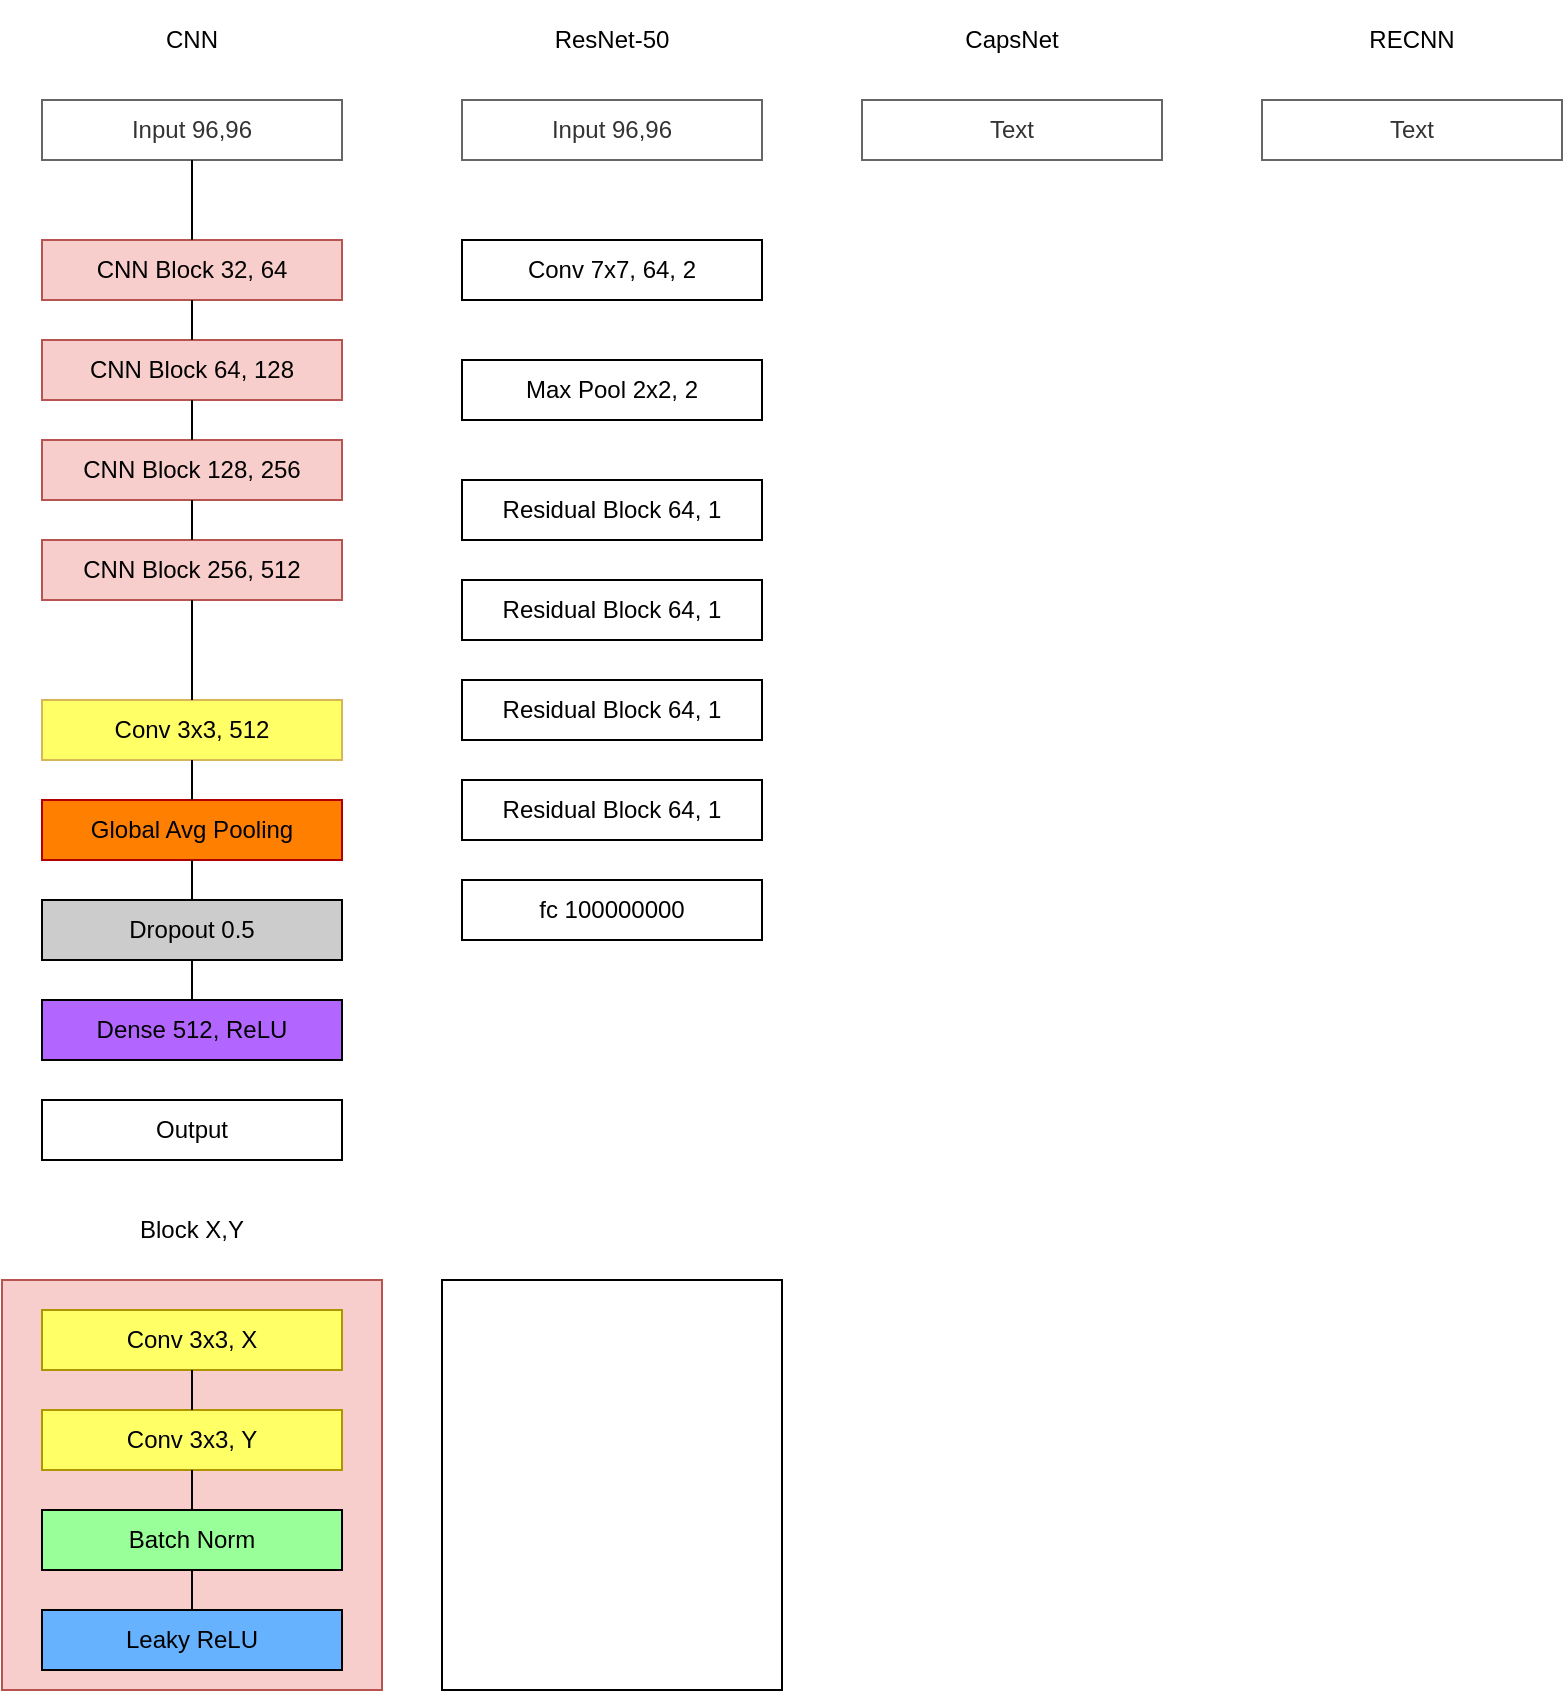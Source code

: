 <mxfile version="10.6.9" type="github"><diagram id="hCHUxjAbMQkVVXDbxsOL" name="Page-1"><mxGraphModel dx="964" dy="540" grid="1" gridSize="10" guides="1" tooltips="1" connect="1" arrows="1" fold="1" page="1" pageScale="1" pageWidth="850" pageHeight="1100" math="0" shadow="0"><root><mxCell id="0"/><mxCell id="1" parent="0"/><mxCell id="RbNNg4C07230pU2p2bVH-59" value="" style="rounded=0;whiteSpace=wrap;html=1;fillColor=#f8cecc;strokeColor=#b85450;" vertex="1" parent="1"><mxGeometry x="10" y="680" width="190" height="205" as="geometry"/></mxCell><mxCell id="RbNNg4C07230pU2p2bVH-1" value="Input 96,96" style="text;html=1;strokeColor=#666666;fillColor=#FFFFFF;align=center;verticalAlign=middle;whiteSpace=wrap;rounded=0;fontColor=#333333;" vertex="1" parent="1"><mxGeometry x="30" y="90" width="150" height="30" as="geometry"/></mxCell><mxCell id="RbNNg4C07230pU2p2bVH-3" value="Input 96,96" style="text;html=1;strokeColor=#666666;fillColor=#FFFFFF;align=center;verticalAlign=middle;whiteSpace=wrap;rounded=0;fontColor=#333333;" vertex="1" parent="1"><mxGeometry x="240" y="90" width="150" height="30" as="geometry"/></mxCell><mxCell id="RbNNg4C07230pU2p2bVH-4" value="Text" style="text;html=1;strokeColor=#666666;fillColor=#FFFFFF;align=center;verticalAlign=middle;whiteSpace=wrap;rounded=0;fontColor=#333333;" vertex="1" parent="1"><mxGeometry x="440" y="90" width="150" height="30" as="geometry"/></mxCell><mxCell id="RbNNg4C07230pU2p2bVH-5" value="CNN" style="text;html=1;strokeColor=none;fillColor=none;align=center;verticalAlign=middle;whiteSpace=wrap;rounded=0;" vertex="1" parent="1"><mxGeometry x="30" y="40" width="150" height="40" as="geometry"/></mxCell><mxCell id="RbNNg4C07230pU2p2bVH-9" value="ResNet-50" style="text;html=1;strokeColor=none;fillColor=none;align=center;verticalAlign=middle;whiteSpace=wrap;rounded=0;" vertex="1" parent="1"><mxGeometry x="240" y="40" width="150" height="40" as="geometry"/></mxCell><mxCell id="RbNNg4C07230pU2p2bVH-10" value="CapsNet" style="text;html=1;strokeColor=none;fillColor=none;align=center;verticalAlign=middle;whiteSpace=wrap;rounded=0;" vertex="1" parent="1"><mxGeometry x="440" y="40" width="150" height="40" as="geometry"/></mxCell><mxCell id="RbNNg4C07230pU2p2bVH-11" value="Text" style="text;html=1;strokeColor=#666666;fillColor=#FFFFFF;align=center;verticalAlign=middle;whiteSpace=wrap;rounded=0;fontColor=#333333;" vertex="1" parent="1"><mxGeometry x="640" y="90" width="150" height="30" as="geometry"/></mxCell><mxCell id="RbNNg4C07230pU2p2bVH-12" value="RECNN" style="text;html=1;strokeColor=none;fillColor=none;align=center;verticalAlign=middle;whiteSpace=wrap;rounded=0;" vertex="1" parent="1"><mxGeometry x="640" y="40" width="150" height="40" as="geometry"/></mxCell><mxCell id="RbNNg4C07230pU2p2bVH-14" value="&lt;font color=&quot;#00000F&quot;&gt;Conv 3x3, X&lt;/font&gt;" style="rounded=0;whiteSpace=wrap;html=1;fillColor=#FFFF66;strokeColor=#B09500;fontColor=#ffffff;" vertex="1" parent="1"><mxGeometry x="30" y="695" width="150" height="30" as="geometry"/></mxCell><mxCell id="RbNNg4C07230pU2p2bVH-20" value="&lt;font color=&quot;#00000F&quot;&gt;Conv 3x3, Y&lt;/font&gt;" style="rounded=0;whiteSpace=wrap;html=1;fillColor=#FFFF66;strokeColor=#B09500;fontColor=#ffffff;" vertex="1" parent="1"><mxGeometry x="30" y="745" width="150" height="30" as="geometry"/></mxCell><mxCell id="RbNNg4C07230pU2p2bVH-21" value="" style="endArrow=none;html=1;entryX=0.5;entryY=1;entryDx=0;entryDy=0;exitX=0.5;exitY=0;exitDx=0;exitDy=0;" edge="1" parent="1" source="RbNNg4C07230pU2p2bVH-20" target="RbNNg4C07230pU2p2bVH-14"><mxGeometry width="50" height="50" relative="1" as="geometry"><mxPoint x="115" y="705" as="sourcePoint"/><mxPoint x="115" y="675" as="targetPoint"/></mxGeometry></mxCell><mxCell id="RbNNg4C07230pU2p2bVH-22" value="Batch Norm" style="rounded=0;whiteSpace=wrap;html=1;fillColor=#99FF99;" vertex="1" parent="1"><mxGeometry x="30" y="795" width="150" height="30" as="geometry"/></mxCell><mxCell id="RbNNg4C07230pU2p2bVH-24" value="" style="endArrow=none;html=1;entryX=0.5;entryY=1;entryDx=0;entryDy=0;exitX=0.5;exitY=0;exitDx=0;exitDy=0;" edge="1" parent="1" target="RbNNg4C07230pU2p2bVH-22"><mxGeometry width="50" height="50" relative="1" as="geometry"><mxPoint x="105" y="845" as="sourcePoint"/><mxPoint x="115" y="775" as="targetPoint"/></mxGeometry></mxCell><mxCell id="RbNNg4C07230pU2p2bVH-25" value="" style="endArrow=none;html=1;entryX=0.5;entryY=1;entryDx=0;entryDy=0;" edge="1" parent="1" target="RbNNg4C07230pU2p2bVH-20"><mxGeometry width="50" height="50" relative="1" as="geometry"><mxPoint x="105" y="795" as="sourcePoint"/><mxPoint x="115" y="835" as="targetPoint"/></mxGeometry></mxCell><mxCell id="RbNNg4C07230pU2p2bVH-47" value="CNN Block 32, 64" style="rounded=0;whiteSpace=wrap;html=1;fillColor=#f8cecc;strokeColor=#b85450;" vertex="1" parent="1"><mxGeometry x="30" y="160" width="150" height="30" as="geometry"/></mxCell><mxCell id="RbNNg4C07230pU2p2bVH-48" value="CNN Block 64, 128" style="rounded=0;whiteSpace=wrap;html=1;fillColor=#f8cecc;strokeColor=#b85450;" vertex="1" parent="1"><mxGeometry x="30" y="210" width="150" height="30" as="geometry"/></mxCell><mxCell id="RbNNg4C07230pU2p2bVH-49" value="CNN Block 128, 256" style="rounded=0;whiteSpace=wrap;html=1;fillColor=#f8cecc;strokeColor=#b85450;" vertex="1" parent="1"><mxGeometry x="30" y="260" width="150" height="30" as="geometry"/></mxCell><mxCell id="RbNNg4C07230pU2p2bVH-51" value="Conv 3x3, 512" style="rounded=0;whiteSpace=wrap;html=1;fillColor=#FFFF66;strokeColor=#d6b656;" vertex="1" parent="1"><mxGeometry x="30" y="390" width="150" height="30" as="geometry"/></mxCell><mxCell id="RbNNg4C07230pU2p2bVH-52" value="&lt;font color=&quot;#00000F&quot;&gt;Global Avg Pooling&lt;/font&gt;" style="rounded=0;whiteSpace=wrap;html=1;fillColor=#FF8000;strokeColor=#B20000;fontColor=#ffffff;" vertex="1" parent="1"><mxGeometry x="30" y="440" width="150" height="30" as="geometry"/></mxCell><mxCell id="RbNNg4C07230pU2p2bVH-53" value="" style="endArrow=none;html=1;entryX=0.5;entryY=1;entryDx=0;entryDy=0;exitX=0.5;exitY=0;exitDx=0;exitDy=0;" edge="1" parent="1" source="RbNNg4C07230pU2p2bVH-52" target="RbNNg4C07230pU2p2bVH-51"><mxGeometry width="50" height="50" relative="1" as="geometry"><mxPoint x="115" y="400" as="sourcePoint"/><mxPoint x="115" y="370" as="targetPoint"/></mxGeometry></mxCell><mxCell id="RbNNg4C07230pU2p2bVH-54" value="Dropout 0.5" style="rounded=0;whiteSpace=wrap;html=1;fillColor=#CCCCCC;" vertex="1" parent="1"><mxGeometry x="30" y="490" width="150" height="30" as="geometry"/></mxCell><mxCell id="RbNNg4C07230pU2p2bVH-55" value="Dense 512, ReLU" style="rounded=0;whiteSpace=wrap;html=1;fillColor=#B266FF;gradientColor=none;" vertex="1" parent="1"><mxGeometry x="30" y="540" width="150" height="30" as="geometry"/></mxCell><mxCell id="RbNNg4C07230pU2p2bVH-56" value="" style="endArrow=none;html=1;entryX=0.5;entryY=1;entryDx=0;entryDy=0;exitX=0.5;exitY=0;exitDx=0;exitDy=0;" edge="1" parent="1" source="RbNNg4C07230pU2p2bVH-55" target="RbNNg4C07230pU2p2bVH-54"><mxGeometry width="50" height="50" relative="1" as="geometry"><mxPoint x="115" y="500" as="sourcePoint"/><mxPoint x="115" y="470" as="targetPoint"/></mxGeometry></mxCell><mxCell id="RbNNg4C07230pU2p2bVH-57" value="" style="endArrow=none;html=1;entryX=0.5;entryY=1;entryDx=0;entryDy=0;" edge="1" parent="1" target="RbNNg4C07230pU2p2bVH-52"><mxGeometry width="50" height="50" relative="1" as="geometry"><mxPoint x="105" y="490" as="sourcePoint"/><mxPoint x="115" y="530" as="targetPoint"/></mxGeometry></mxCell><mxCell id="RbNNg4C07230pU2p2bVH-58" value="Output" style="rounded=0;whiteSpace=wrap;html=1;fillColor=#FFFFFF;" vertex="1" parent="1"><mxGeometry x="30" y="590" width="150" height="30" as="geometry"/></mxCell><mxCell id="RbNNg4C07230pU2p2bVH-60" value="Block X,Y" style="text;html=1;strokeColor=none;fillColor=none;align=center;verticalAlign=middle;whiteSpace=wrap;rounded=0;" vertex="1" parent="1"><mxGeometry x="10" y="645" width="190" height="20" as="geometry"/></mxCell><mxCell id="RbNNg4C07230pU2p2bVH-61" value="" style="endArrow=none;html=1;entryX=0.5;entryY=1;entryDx=0;entryDy=0;exitX=0.5;exitY=0;exitDx=0;exitDy=0;" edge="1" parent="1" source="RbNNg4C07230pU2p2bVH-47" target="RbNNg4C07230pU2p2bVH-1"><mxGeometry width="50" height="50" relative="1" as="geometry"><mxPoint x="77" y="170" as="sourcePoint"/><mxPoint x="127" y="120" as="targetPoint"/></mxGeometry></mxCell><mxCell id="RbNNg4C07230pU2p2bVH-62" value="" style="endArrow=none;html=1;entryX=0.5;entryY=1;entryDx=0;entryDy=0;exitX=0.5;exitY=0;exitDx=0;exitDy=0;" edge="1" parent="1" source="RbNNg4C07230pU2p2bVH-48" target="RbNNg4C07230pU2p2bVH-47"><mxGeometry width="50" height="50" relative="1" as="geometry"><mxPoint x="105" y="210" as="sourcePoint"/><mxPoint x="115" y="130" as="targetPoint"/></mxGeometry></mxCell><mxCell id="RbNNg4C07230pU2p2bVH-63" value="" style="endArrow=none;html=1;entryX=0.5;entryY=1;entryDx=0;entryDy=0;exitX=0.5;exitY=0;exitDx=0;exitDy=0;" edge="1" parent="1" source="RbNNg4C07230pU2p2bVH-49" target="RbNNg4C07230pU2p2bVH-48"><mxGeometry width="50" height="50" relative="1" as="geometry"><mxPoint x="128" y="180" as="sourcePoint"/><mxPoint x="128" y="140" as="targetPoint"/></mxGeometry></mxCell><mxCell id="RbNNg4C07230pU2p2bVH-64" value="CNN Block 256, 512" style="rounded=0;whiteSpace=wrap;html=1;fillColor=#f8cecc;strokeColor=#b85450;" vertex="1" parent="1"><mxGeometry x="30" y="310" width="150" height="30" as="geometry"/></mxCell><mxCell id="RbNNg4C07230pU2p2bVH-67" value="" style="endArrow=none;html=1;entryX=0.5;entryY=1;entryDx=0;entryDy=0;exitX=0.5;exitY=0;exitDx=0;exitDy=0;" edge="1" parent="1" source="RbNNg4C07230pU2p2bVH-64" target="RbNNg4C07230pU2p2bVH-49"><mxGeometry width="50" height="50" relative="1" as="geometry"><mxPoint x="115" y="270" as="sourcePoint"/><mxPoint x="115" y="250" as="targetPoint"/></mxGeometry></mxCell><mxCell id="RbNNg4C07230pU2p2bVH-68" value="" style="endArrow=none;html=1;entryX=0.5;entryY=1;entryDx=0;entryDy=0;exitX=0.5;exitY=0;exitDx=0;exitDy=0;" edge="1" parent="1" source="RbNNg4C07230pU2p2bVH-51" target="RbNNg4C07230pU2p2bVH-64"><mxGeometry width="50" height="50" relative="1" as="geometry"><mxPoint x="10" y="1110" as="sourcePoint"/><mxPoint x="60" y="1060" as="targetPoint"/></mxGeometry></mxCell><mxCell id="RbNNg4C07230pU2p2bVH-69" value="Leaky ReLU" style="rounded=0;whiteSpace=wrap;html=1;fillColor=#66B2FF;" vertex="1" parent="1"><mxGeometry x="30" y="845" width="150" height="30" as="geometry"/></mxCell><mxCell id="RbNNg4C07230pU2p2bVH-70" value="&lt;div&gt;Conv 7x7, 64, 2&lt;/div&gt;" style="rounded=0;whiteSpace=wrap;html=1;fillColor=#FFFFFF;gradientColor=none;" vertex="1" parent="1"><mxGeometry x="240" y="160" width="150" height="30" as="geometry"/></mxCell><mxCell id="RbNNg4C07230pU2p2bVH-71" value="Max Pool 2x2, 2" style="rounded=0;whiteSpace=wrap;html=1;fillColor=#FFFFFF;gradientColor=none;" vertex="1" parent="1"><mxGeometry x="240" y="220" width="150" height="30" as="geometry"/></mxCell><mxCell id="RbNNg4C07230pU2p2bVH-72" value="Residual Block 64, 1" style="rounded=0;whiteSpace=wrap;html=1;fillColor=#FFFFFF;gradientColor=none;" vertex="1" parent="1"><mxGeometry x="240" y="280" width="150" height="30" as="geometry"/></mxCell><mxCell id="RbNNg4C07230pU2p2bVH-73" value="Residual Block 64, 1" style="rounded=0;whiteSpace=wrap;html=1;fillColor=#FFFFFF;gradientColor=none;" vertex="1" parent="1"><mxGeometry x="240" y="330" width="150" height="30" as="geometry"/></mxCell><mxCell id="RbNNg4C07230pU2p2bVH-74" value="Residual Block 64, 1" style="rounded=0;whiteSpace=wrap;html=1;fillColor=#FFFFFF;gradientColor=none;" vertex="1" parent="1"><mxGeometry x="240" y="380" width="150" height="30" as="geometry"/></mxCell><mxCell id="RbNNg4C07230pU2p2bVH-75" value="Residual Block 64, 1" style="rounded=0;whiteSpace=wrap;html=1;fillColor=#FFFFFF;gradientColor=none;" vertex="1" parent="1"><mxGeometry x="240" y="430" width="150" height="30" as="geometry"/></mxCell><mxCell id="RbNNg4C07230pU2p2bVH-76" value="fc 100000000" style="rounded=0;whiteSpace=wrap;html=1;fillColor=#FFFFFF;gradientColor=none;" vertex="1" parent="1"><mxGeometry x="240" y="480" width="150" height="30" as="geometry"/></mxCell><mxCell id="RbNNg4C07230pU2p2bVH-77" value="" style="rounded=0;whiteSpace=wrap;html=1;fillColor=#FFFFFF;gradientColor=none;" vertex="1" parent="1"><mxGeometry x="230" y="680" width="170" height="205" as="geometry"/></mxCell></root></mxGraphModel></diagram></mxfile>